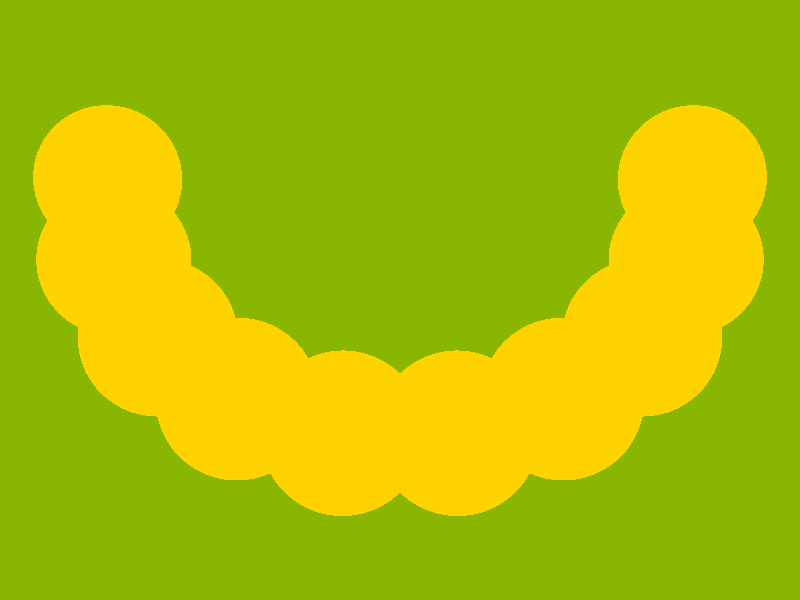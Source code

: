 // PoVRay 3.7 Scene File "BallHalfCircle_1.pov"
// author: Friedrich A. Lohmueller, Jan-2014
// homepage: http://www.f-lohmueller.de
//--------------------------------------------------------------------------
#version 3.7;
global_settings{ assumed_gamma 1.0 }
#default{ finish{ ambient 0.1 diffuse 0.9 }} 
//--------------------------------------------------------------------------
#include "colors.inc"
#include "textures.inc"
#include "glass.inc"
#include "metals.inc"
#include "golds.inc"
#include "stones.inc"
#include "woods.inc"
#include "shapes.inc"
#include "shapes2.inc"
#include "functions.inc"
#include "math.inc"
#include "transforms.inc"
//--------------------------------------------------------------------------
// camera ------------------------------------------------------------------
#declare Camera_0 = camera {/*ultra_wide_angle*/ angle 75      // front view
                            location  <0.0 , 1.0 ,-3.0>
                            right     x*image_width/image_height
                            look_at   <0.0 , 1.0 , 0.0>}
#declare Camera_1 = camera {/*ultra_wide_angle*/ angle 90   // diagonal view
                            location  <2.0 , 2.5 ,-3.0>
                            right     x*image_width/image_height
                            look_at   <0.0 , 1.0 , 0.0>}
#declare Camera_2 = camera {/*ultra_wide_angle*/ angle 90 // right side view
                            location  <3.0 , 1.0 , 0.0>
                            right     x*image_width/image_height
                            look_at   <0.0 , 1.0 , 0.0>}
#declare Camera_3 = camera {/*ultra_wide_angle*/ angle 32        // top view
                            location  <0.0 , 4.0 ,-2.001>
                            right     x*image_width/image_height
                            look_at   <0.0 , 1.0 , 0.0>}
camera{ Camera_3 }
// sun ---------------------------------------------------------------------
light_source{< 1500,2000,-1500> color White}

// sky -------------------------------------------------------------- 
plane{<0,1,0>,1 hollow  
       texture{ pigment{ bozo turbulence 0.92
                         color_map { [0.00 rgb <0.20, 0.20, 1.0>*0.9]
                                     [0.50 rgb <0.20, 0.20, 1.0>*0.9]
                                     [0.70 rgb <1,1,1>]
                                     [0.85 rgb <0.25,0.25,0.25>]
                                     [1.0 rgb <0.5,0.5,0.5>]}
                        scale<1,1,1.5>*2.5  translate< 0,0,0>
                       }
                finish {ambient 1 diffuse 0} }      
       scale 10000}
// fog on the ground -------------------------------------------------
fog { fog_type   2
      distance   50
      color      White  
      fog_offset 0.1
      fog_alt    1.5
      turbulence 1.8
    }

// ground ------------------------------------------------------------
plane { <0,1,0>, 0 
        texture{ pigment{ color rgb<0.35,0.65,0.0>*0.72 }
                 normal { bumps 0.75 scale 0.015 }
                 finish { phong 0.1 }
               } // end of texture
      } // end of plane
//--------------------------------------------------------------------------
//---------------------------- objects in scene ----------------------------
//--------------------------------------------------------------------------


#declare R1 = 0.25 ; // ball radius
#declare RR = 1.00 ; // ring radius
#declare Position_1 =  <0,0.25,1> ;
#declare Ball_Texture =
 texture{ pigment{ color rgb<1,0.65,0> }
          finish { phong 1.0 }
        } // end of texture
#declare Ball1 =
 sphere{ <RR,0,0>,R1 texture{Ball_Texture}}
//-----------------------------------------
#declare BallHalfCircle =
union{
  object{Ball1 rotate <0,  0,0>}
  object{Ball1 rotate <0, 20,0>}
  object{Ball1 rotate <0, 40,0>}
  object{Ball1 rotate <0, 60,0>}
  object{Ball1 rotate <0, 80,0>}
  object{Ball1 rotate <0,100,0>}
  object{Ball1 rotate <0,120,0>}
  object{Ball1 rotate <0,140,0>}
  object{Ball1 rotate <0,160,0>}
  object{Ball1 rotate <0,180,0>}
 } // end of BallHalfCircle
// drawing command:
object{ BallHalfCircle translate Position_1}
// ------------------------------------- end 









